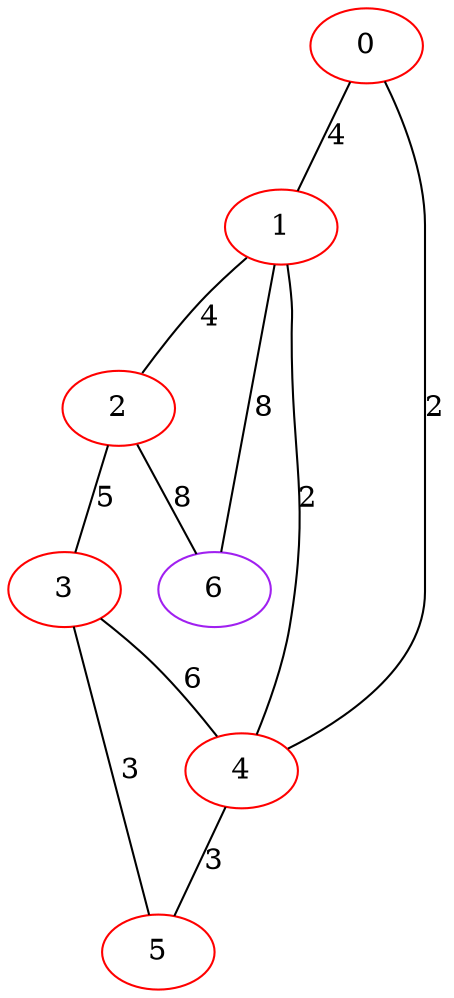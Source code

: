 graph "" {
0 [color=red, weight=1];
1 [color=red, weight=1];
2 [color=red, weight=1];
3 [color=red, weight=1];
4 [color=red, weight=1];
5 [color=red, weight=1];
6 [color=purple, weight=4];
0 -- 1  [key=0, label=4];
0 -- 4  [key=0, label=2];
1 -- 2  [key=0, label=4];
1 -- 4  [key=0, label=2];
1 -- 6  [key=0, label=8];
2 -- 3  [key=0, label=5];
2 -- 6  [key=0, label=8];
3 -- 4  [key=0, label=6];
3 -- 5  [key=0, label=3];
4 -- 5  [key=0, label=3];
}
